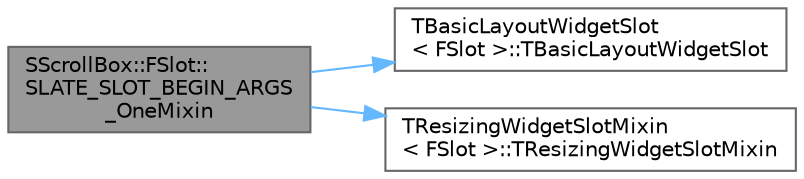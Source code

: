 digraph "SScrollBox::FSlot::SLATE_SLOT_BEGIN_ARGS_OneMixin"
{
 // INTERACTIVE_SVG=YES
 // LATEX_PDF_SIZE
  bgcolor="transparent";
  edge [fontname=Helvetica,fontsize=10,labelfontname=Helvetica,labelfontsize=10];
  node [fontname=Helvetica,fontsize=10,shape=box,height=0.2,width=0.4];
  rankdir="LR";
  Node1 [id="Node000001",label="SScrollBox::FSlot::\lSLATE_SLOT_BEGIN_ARGS\l_OneMixin",height=0.2,width=0.4,color="gray40", fillcolor="grey60", style="filled", fontcolor="black",tooltip="The widget's DesiredSize will be used as the space required."];
  Node1 -> Node2 [id="edge1_Node000001_Node000002",color="steelblue1",style="solid",tooltip=" "];
  Node2 [id="Node000002",label="TBasicLayoutWidgetSlot\l\< FSlot \>::TBasicLayoutWidgetSlot",height=0.2,width=0.4,color="grey40", fillcolor="white", style="filled",URL="$d5/dda/classTBasicLayoutWidgetSlot.html#adde7cbb56bf0f8040c68531e9da5fe4e",tooltip=" "];
  Node1 -> Node3 [id="edge2_Node000001_Node000003",color="steelblue1",style="solid",tooltip=" "];
  Node3 [id="Node000003",label="TResizingWidgetSlotMixin\l\< FSlot \>::TResizingWidgetSlotMixin",height=0.2,width=0.4,color="grey40", fillcolor="white", style="filled",URL="$da/d83/classTResizingWidgetSlotMixin.html#a65dfcb7e8edb134fba7f1ccb1e8e65fc",tooltip=" "];
}

